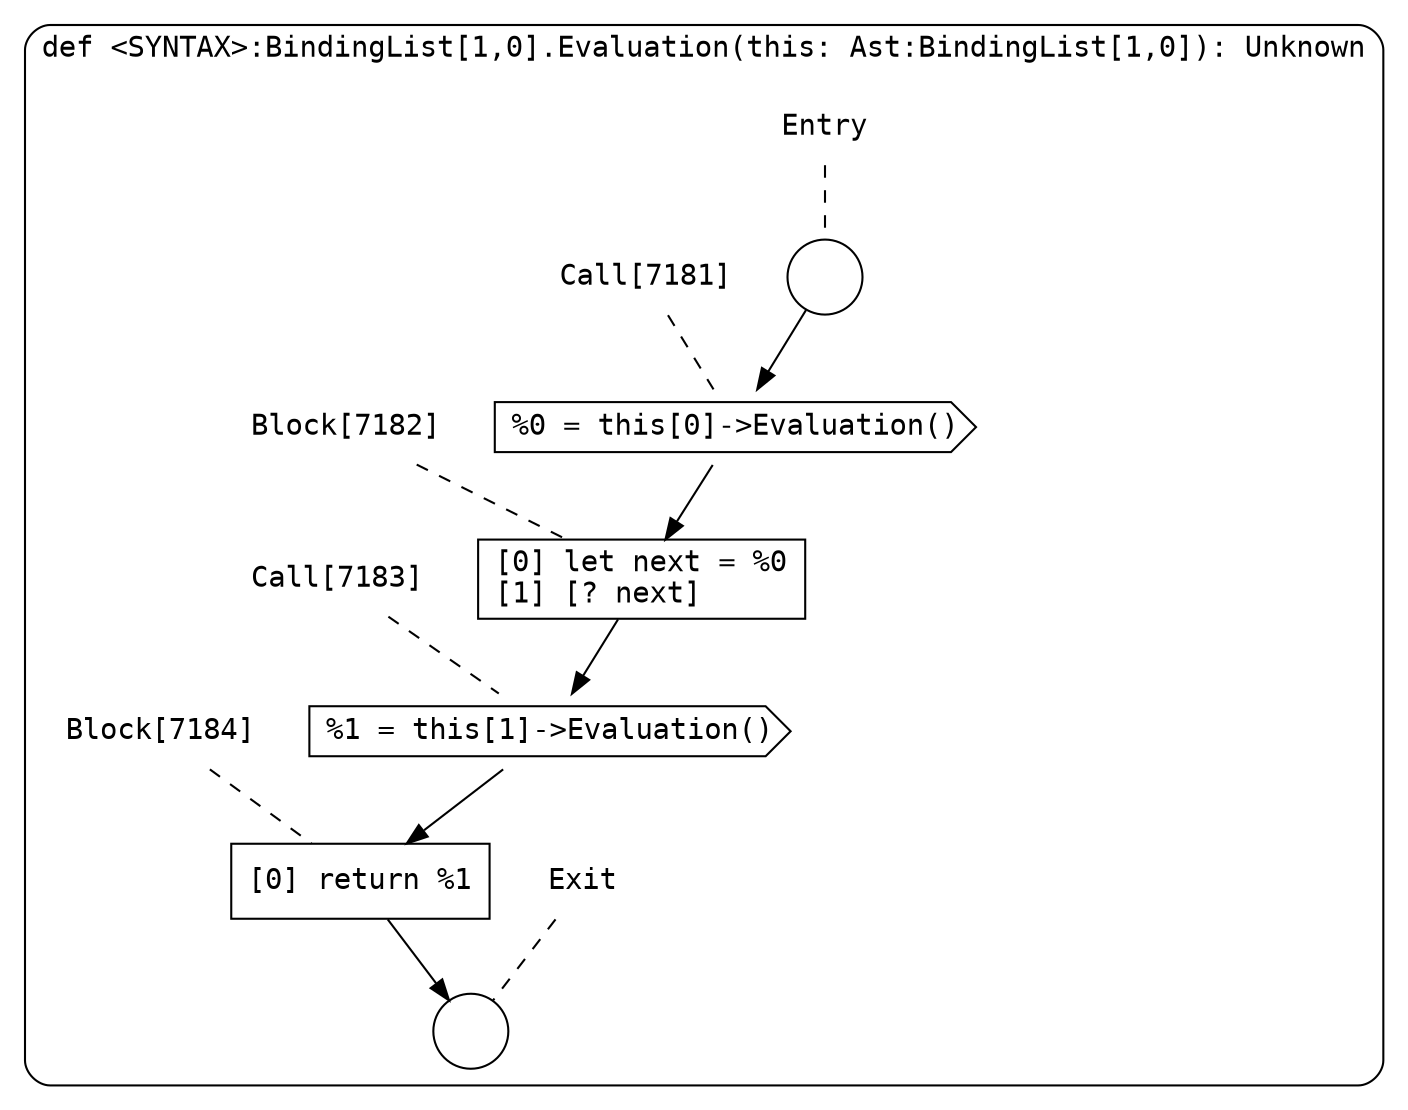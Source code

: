 digraph {
  graph [fontname = "Consolas"]
  node [fontname = "Consolas"]
  edge [fontname = "Consolas"]
  subgraph cluster1387 {
    label = "def <SYNTAX>:BindingList[1,0].Evaluation(this: Ast:BindingList[1,0]): Unknown"
    style = rounded
    cluster1387_entry_name [shape=none, label=<<font color="black">Entry</font>>]
    cluster1387_entry_name -> cluster1387_entry [arrowhead=none, color="black", style=dashed]
    cluster1387_entry [shape=circle label=" " color="black" fillcolor="white" style=filled]
    cluster1387_entry -> node7181 [color="black"]
    cluster1387_exit_name [shape=none, label=<<font color="black">Exit</font>>]
    cluster1387_exit_name -> cluster1387_exit [arrowhead=none, color="black", style=dashed]
    cluster1387_exit [shape=circle label=" " color="black" fillcolor="white" style=filled]
    node7181_name [shape=none, label=<<font color="black">Call[7181]</font>>]
    node7181_name -> node7181 [arrowhead=none, color="black", style=dashed]
    node7181 [shape=cds, label=<<font color="black">%0 = this[0]-&gt;Evaluation()</font>> color="black" fillcolor="white", style=filled]
    node7181 -> node7182 [color="black"]
    node7182_name [shape=none, label=<<font color="black">Block[7182]</font>>]
    node7182_name -> node7182 [arrowhead=none, color="black", style=dashed]
    node7182 [shape=box, label=<<font color="black">[0] let next = %0<BR ALIGN="LEFT"/>[1] [? next]<BR ALIGN="LEFT"/></font>> color="black" fillcolor="white", style=filled]
    node7182 -> node7183 [color="black"]
    node7183_name [shape=none, label=<<font color="black">Call[7183]</font>>]
    node7183_name -> node7183 [arrowhead=none, color="black", style=dashed]
    node7183 [shape=cds, label=<<font color="black">%1 = this[1]-&gt;Evaluation()</font>> color="black" fillcolor="white", style=filled]
    node7183 -> node7184 [color="black"]
    node7184_name [shape=none, label=<<font color="black">Block[7184]</font>>]
    node7184_name -> node7184 [arrowhead=none, color="black", style=dashed]
    node7184 [shape=box, label=<<font color="black">[0] return %1<BR ALIGN="LEFT"/></font>> color="black" fillcolor="white", style=filled]
    node7184 -> cluster1387_exit [color="black"]
  }
}